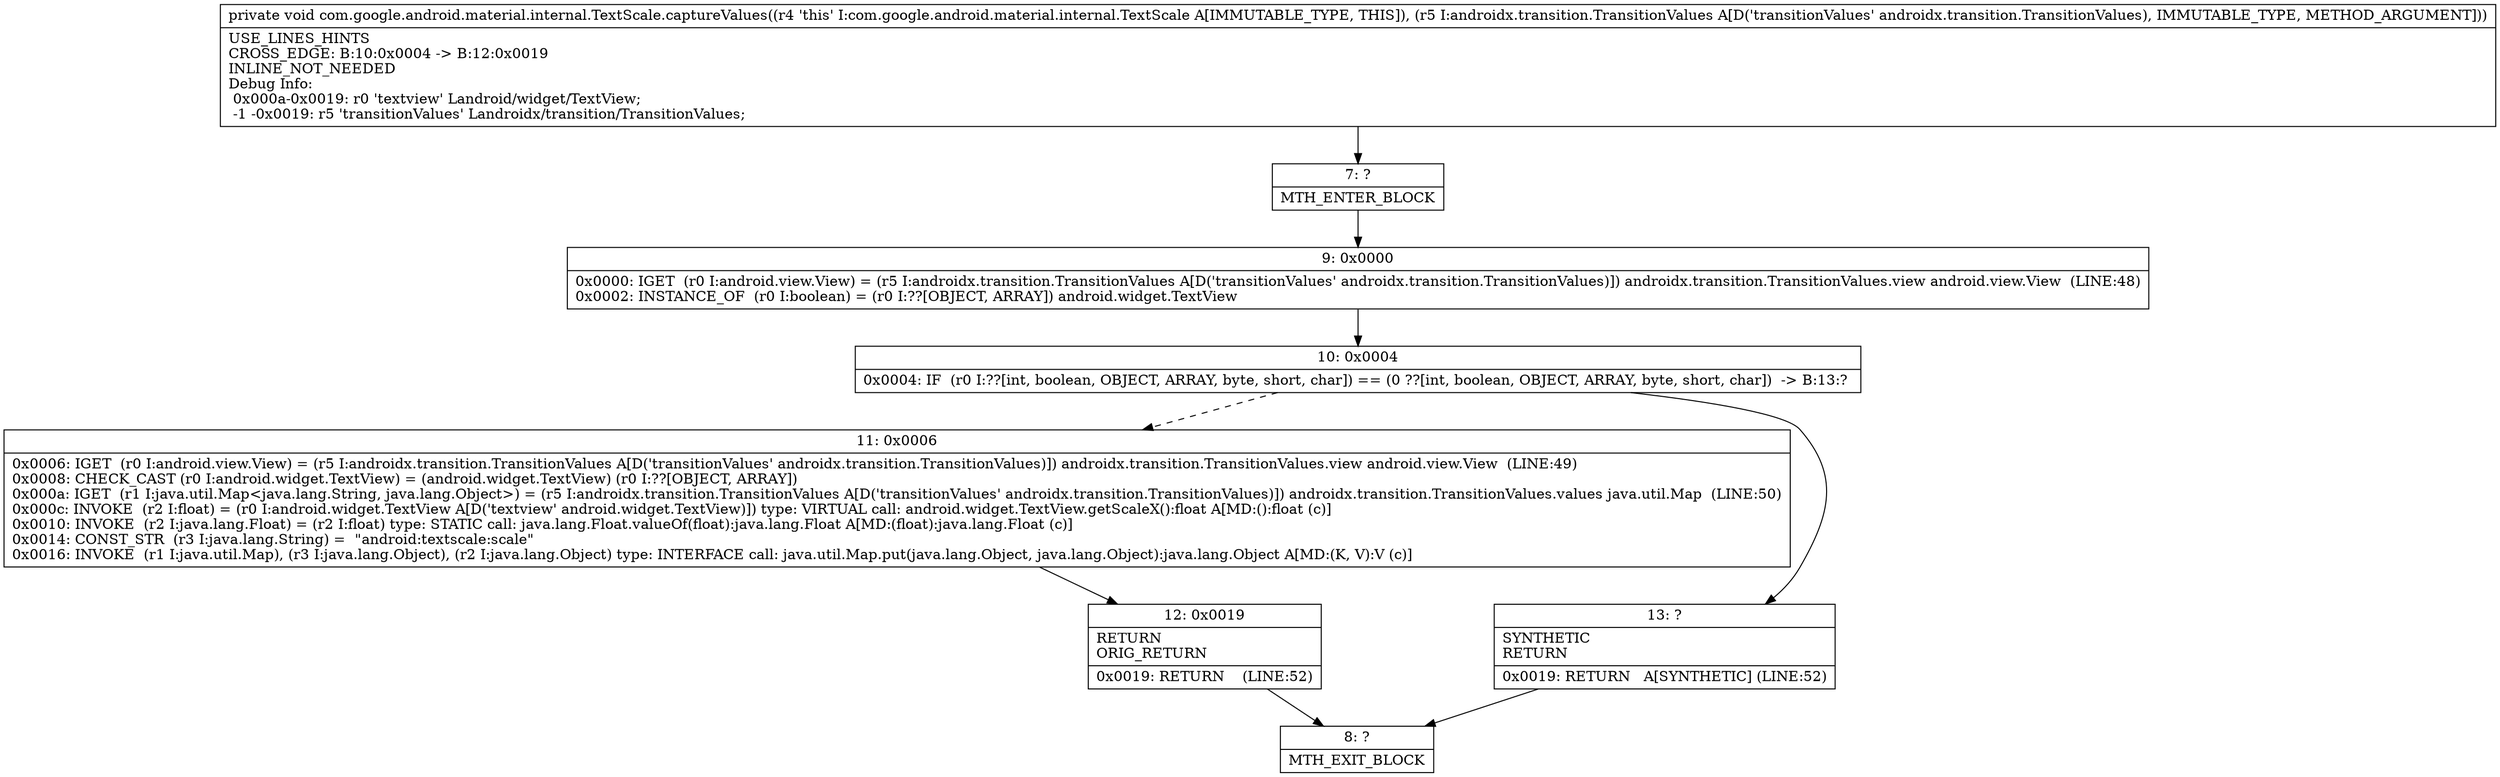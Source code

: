 digraph "CFG forcom.google.android.material.internal.TextScale.captureValues(Landroidx\/transition\/TransitionValues;)V" {
Node_7 [shape=record,label="{7\:\ ?|MTH_ENTER_BLOCK\l}"];
Node_9 [shape=record,label="{9\:\ 0x0000|0x0000: IGET  (r0 I:android.view.View) = (r5 I:androidx.transition.TransitionValues A[D('transitionValues' androidx.transition.TransitionValues)]) androidx.transition.TransitionValues.view android.view.View  (LINE:48)\l0x0002: INSTANCE_OF  (r0 I:boolean) = (r0 I:??[OBJECT, ARRAY]) android.widget.TextView \l}"];
Node_10 [shape=record,label="{10\:\ 0x0004|0x0004: IF  (r0 I:??[int, boolean, OBJECT, ARRAY, byte, short, char]) == (0 ??[int, boolean, OBJECT, ARRAY, byte, short, char])  \-\> B:13:? \l}"];
Node_11 [shape=record,label="{11\:\ 0x0006|0x0006: IGET  (r0 I:android.view.View) = (r5 I:androidx.transition.TransitionValues A[D('transitionValues' androidx.transition.TransitionValues)]) androidx.transition.TransitionValues.view android.view.View  (LINE:49)\l0x0008: CHECK_CAST (r0 I:android.widget.TextView) = (android.widget.TextView) (r0 I:??[OBJECT, ARRAY]) \l0x000a: IGET  (r1 I:java.util.Map\<java.lang.String, java.lang.Object\>) = (r5 I:androidx.transition.TransitionValues A[D('transitionValues' androidx.transition.TransitionValues)]) androidx.transition.TransitionValues.values java.util.Map  (LINE:50)\l0x000c: INVOKE  (r2 I:float) = (r0 I:android.widget.TextView A[D('textview' android.widget.TextView)]) type: VIRTUAL call: android.widget.TextView.getScaleX():float A[MD:():float (c)]\l0x0010: INVOKE  (r2 I:java.lang.Float) = (r2 I:float) type: STATIC call: java.lang.Float.valueOf(float):java.lang.Float A[MD:(float):java.lang.Float (c)]\l0x0014: CONST_STR  (r3 I:java.lang.String) =  \"android:textscale:scale\" \l0x0016: INVOKE  (r1 I:java.util.Map), (r3 I:java.lang.Object), (r2 I:java.lang.Object) type: INTERFACE call: java.util.Map.put(java.lang.Object, java.lang.Object):java.lang.Object A[MD:(K, V):V (c)]\l}"];
Node_12 [shape=record,label="{12\:\ 0x0019|RETURN\lORIG_RETURN\l|0x0019: RETURN    (LINE:52)\l}"];
Node_8 [shape=record,label="{8\:\ ?|MTH_EXIT_BLOCK\l}"];
Node_13 [shape=record,label="{13\:\ ?|SYNTHETIC\lRETURN\l|0x0019: RETURN   A[SYNTHETIC] (LINE:52)\l}"];
MethodNode[shape=record,label="{private void com.google.android.material.internal.TextScale.captureValues((r4 'this' I:com.google.android.material.internal.TextScale A[IMMUTABLE_TYPE, THIS]), (r5 I:androidx.transition.TransitionValues A[D('transitionValues' androidx.transition.TransitionValues), IMMUTABLE_TYPE, METHOD_ARGUMENT]))  | USE_LINES_HINTS\lCROSS_EDGE: B:10:0x0004 \-\> B:12:0x0019\lINLINE_NOT_NEEDED\lDebug Info:\l  0x000a\-0x0019: r0 'textview' Landroid\/widget\/TextView;\l  \-1 \-0x0019: r5 'transitionValues' Landroidx\/transition\/TransitionValues;\l}"];
MethodNode -> Node_7;Node_7 -> Node_9;
Node_9 -> Node_10;
Node_10 -> Node_11[style=dashed];
Node_10 -> Node_13;
Node_11 -> Node_12;
Node_12 -> Node_8;
Node_13 -> Node_8;
}

